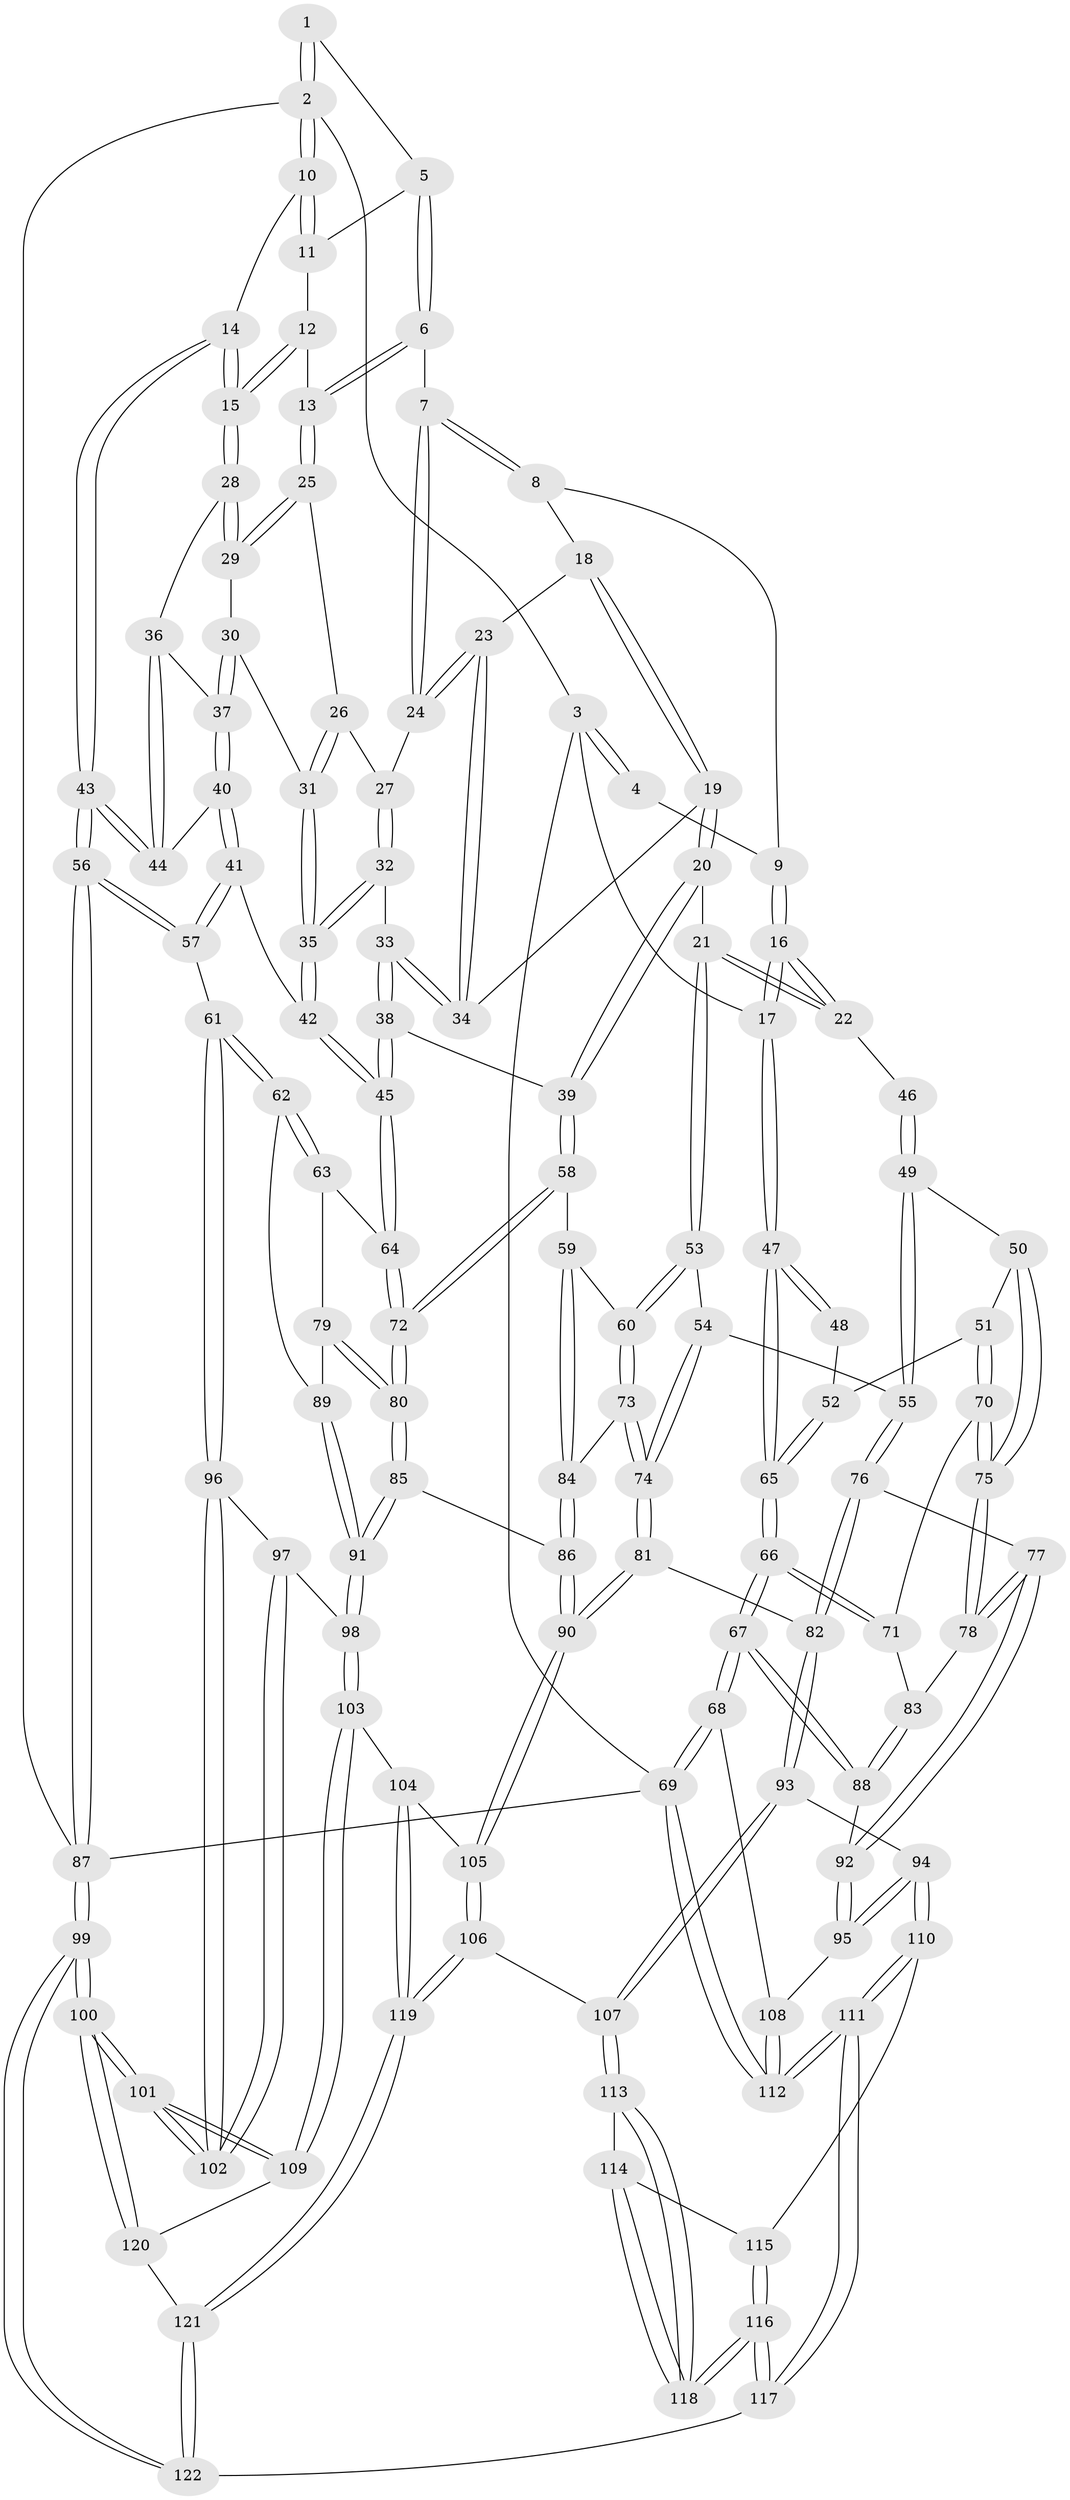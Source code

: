 // Generated by graph-tools (version 1.1) at 2025/51/03/09/25 03:51:02]
// undirected, 122 vertices, 302 edges
graph export_dot {
graph [start="1"]
  node [color=gray90,style=filled];
  1 [pos="+0.8166469051064489+0"];
  2 [pos="+1+0"];
  3 [pos="+0+0"];
  4 [pos="+0.42367587388912287+0"];
  5 [pos="+0.7995264035751788+0"];
  6 [pos="+0.7844289841778164+0.07203947204465587"];
  7 [pos="+0.7510398392451144+0.10083211069418578"];
  8 [pos="+0.504558933396281+0.07435616662674205"];
  9 [pos="+0.4716131029791321+0.045563147657296375"];
  10 [pos="+1+0"];
  11 [pos="+1+0.09078217659292283"];
  12 [pos="+0.9377591759090159+0.1316603683459039"];
  13 [pos="+0.8662580501025199+0.14600583791570257"];
  14 [pos="+1+0.28086042033321057"];
  15 [pos="+1+0.2768546633186179"];
  16 [pos="+0.36633899042149026+0.2025950947408694"];
  17 [pos="+0+0"];
  18 [pos="+0.5319433085367662+0.14319297036777123"];
  19 [pos="+0.512083932525432+0.27697661075525093"];
  20 [pos="+0.4368192174693488+0.3417312544551282"];
  21 [pos="+0.40946709464701414+0.34242006579772266"];
  22 [pos="+0.37035943907996155+0.30224339568816133"];
  23 [pos="+0.671497766745308+0.23963296298471318"];
  24 [pos="+0.707807737537143+0.20531081424487166"];
  25 [pos="+0.889584578676081+0.21530326852686943"];
  26 [pos="+0.8522394254942118+0.2541928400528258"];
  27 [pos="+0.7952078149368643+0.2710566582094144"];
  28 [pos="+1+0.28427920837298815"];
  29 [pos="+0.9715268179939145+0.2714218837878116"];
  30 [pos="+0.8783236708235566+0.33417510559159236"];
  31 [pos="+0.8569595185573001+0.33161556165494277"];
  32 [pos="+0.7920640577317293+0.3384854111668193"];
  33 [pos="+0.6660324144530029+0.3123413287400571"];
  34 [pos="+0.6593158978947556+0.27106922961040036"];
  35 [pos="+0.8078561426539836+0.3596032139612994"];
  36 [pos="+0.9887696894717918+0.32038273726828226"];
  37 [pos="+0.9113971970188836+0.3928140773031932"];
  38 [pos="+0.6474847308744492+0.3960125919719623"];
  39 [pos="+0.5777533782286348+0.43235510359955504"];
  40 [pos="+0.9036224329186415+0.4231833921942585"];
  41 [pos="+0.9004970505673858+0.42679480592545593"];
  42 [pos="+0.8047448449282864+0.4128610255259609"];
  43 [pos="+1+0.5317136856241301"];
  44 [pos="+0.9624435524505814+0.4205668377870899"];
  45 [pos="+0.7566887995319108+0.462948551203396"];
  46 [pos="+0.22105247165673+0.3130065907161454"];
  47 [pos="+0+0"];
  48 [pos="+0.12600018849951272+0.25649825991345115"];
  49 [pos="+0.2092268985505793+0.47931501202893795"];
  50 [pos="+0.17630408253093022+0.4831835958333724"];
  51 [pos="+0.13308177858658352+0.4641271823133593"];
  52 [pos="+0.12546800642126407+0.45679663685037336"];
  53 [pos="+0.38317843760728826+0.418731841271991"];
  54 [pos="+0.29232561303570676+0.4709689374883183"];
  55 [pos="+0.22333199680182736+0.4872154558854206"];
  56 [pos="+1+0.5487526521725725"];
  57 [pos="+0.933154745630377+0.5706672803502928"];
  58 [pos="+0.5685554266510123+0.5031990825312508"];
  59 [pos="+0.5432776534720498+0.522272263120364"];
  60 [pos="+0.40135344243821786+0.46982203920845295"];
  61 [pos="+0.873678712795146+0.6041005319356091"];
  62 [pos="+0.852913014976478+0.5936438246237761"];
  63 [pos="+0.759655162297659+0.483546329364983"];
  64 [pos="+0.7592231317299533+0.4826397183393515"];
  65 [pos="+0+0.34888248082923085"];
  66 [pos="+0+0.42285875423301506"];
  67 [pos="+0+0.6733827318815879"];
  68 [pos="+0+0.8719589431213266"];
  69 [pos="+0+1"];
  70 [pos="+0.04930385630288894+0.5350654032554466"];
  71 [pos="+0.00673401310627063+0.5262792937701083"];
  72 [pos="+0.6220306402166325+0.550542044035687"];
  73 [pos="+0.4040506521108714+0.5754940090750402"];
  74 [pos="+0.37740249704376316+0.628702937098363"];
  75 [pos="+0.11173808566929293+0.5954197440106032"];
  76 [pos="+0.2467216198287804+0.5757291642886538"];
  77 [pos="+0.11831575707836026+0.6289956380387689"];
  78 [pos="+0.11289911298747145+0.6162173012602556"];
  79 [pos="+0.6901499015859902+0.5978901297327982"];
  80 [pos="+0.6473385511519207+0.6141450306837243"];
  81 [pos="+0.3701420153306849+0.6537401591380885"];
  82 [pos="+0.3027975551163179+0.6476763338980048"];
  83 [pos="+0.03393241571787237+0.6072523243528429"];
  84 [pos="+0.5319704208621435+0.5381359425423549"];
  85 [pos="+0.6364179550181281+0.6588430033947603"];
  86 [pos="+0.525949051775325+0.6433808410604328"];
  87 [pos="+1+1"];
  88 [pos="+0+0.6748427723759599"];
  89 [pos="+0.774802309051949+0.6147410731933961"];
  90 [pos="+0.4210108092553432+0.7156826779340396"];
  91 [pos="+0.6645198733320072+0.7263594382102813"];
  92 [pos="+0.12303380308102559+0.7189927209691767"];
  93 [pos="+0.18412881827636401+0.7305158044455936"];
  94 [pos="+0.1524016570089687+0.7455375709871298"];
  95 [pos="+0.13658220285249256+0.7384229812240197"];
  96 [pos="+0.868074048764535+0.669857937505324"];
  97 [pos="+0.6860137452934436+0.7465850036407751"];
  98 [pos="+0.6677183692943122+0.7463385840142686"];
  99 [pos="+1+1"];
  100 [pos="+1+1"];
  101 [pos="+0.9472357242743055+0.8875771956533745"];
  102 [pos="+0.9328671340779704+0.8643889564070971"];
  103 [pos="+0.6397105646077895+0.7901078198413312"];
  104 [pos="+0.6045528496058751+0.7901793071443856"];
  105 [pos="+0.4267084797339772+0.7449150508384527"];
  106 [pos="+0.4040960324866353+0.8016013683764069"];
  107 [pos="+0.39151702995974846+0.8149059448719058"];
  108 [pos="+0.11960495743394713+0.7522987890344046"];
  109 [pos="+0.651417633477855+0.8326582717715716"];
  110 [pos="+0.15371256454097024+0.7487862412053811"];
  111 [pos="+0+1"];
  112 [pos="+0+1"];
  113 [pos="+0.3829097161289282+0.8272059086879499"];
  114 [pos="+0.21927366777039559+0.8056617045137573"];
  115 [pos="+0.18554711785123074+0.7971256071247602"];
  116 [pos="+0.2649121959479204+1"];
  117 [pos="+0.2607712186774797+1"];
  118 [pos="+0.3469118980420567+0.9170780896670078"];
  119 [pos="+0.5093779576182963+0.8988683534144787"];
  120 [pos="+0.6519161995820106+0.8563370470318925"];
  121 [pos="+0.58360612145604+1"];
  122 [pos="+0.5823221547991796+1"];
  1 -- 2;
  1 -- 2;
  1 -- 5;
  2 -- 3;
  2 -- 10;
  2 -- 10;
  2 -- 87;
  3 -- 4;
  3 -- 4;
  3 -- 17;
  3 -- 69;
  4 -- 9;
  5 -- 6;
  5 -- 6;
  5 -- 11;
  6 -- 7;
  6 -- 13;
  6 -- 13;
  7 -- 8;
  7 -- 8;
  7 -- 24;
  7 -- 24;
  8 -- 9;
  8 -- 18;
  9 -- 16;
  9 -- 16;
  10 -- 11;
  10 -- 11;
  10 -- 14;
  11 -- 12;
  12 -- 13;
  12 -- 15;
  12 -- 15;
  13 -- 25;
  13 -- 25;
  14 -- 15;
  14 -- 15;
  14 -- 43;
  14 -- 43;
  15 -- 28;
  15 -- 28;
  16 -- 17;
  16 -- 17;
  16 -- 22;
  16 -- 22;
  17 -- 47;
  17 -- 47;
  18 -- 19;
  18 -- 19;
  18 -- 23;
  19 -- 20;
  19 -- 20;
  19 -- 34;
  20 -- 21;
  20 -- 39;
  20 -- 39;
  21 -- 22;
  21 -- 22;
  21 -- 53;
  21 -- 53;
  22 -- 46;
  23 -- 24;
  23 -- 24;
  23 -- 34;
  23 -- 34;
  24 -- 27;
  25 -- 26;
  25 -- 29;
  25 -- 29;
  26 -- 27;
  26 -- 31;
  26 -- 31;
  27 -- 32;
  27 -- 32;
  28 -- 29;
  28 -- 29;
  28 -- 36;
  29 -- 30;
  30 -- 31;
  30 -- 37;
  30 -- 37;
  31 -- 35;
  31 -- 35;
  32 -- 33;
  32 -- 35;
  32 -- 35;
  33 -- 34;
  33 -- 34;
  33 -- 38;
  33 -- 38;
  35 -- 42;
  35 -- 42;
  36 -- 37;
  36 -- 44;
  36 -- 44;
  37 -- 40;
  37 -- 40;
  38 -- 39;
  38 -- 45;
  38 -- 45;
  39 -- 58;
  39 -- 58;
  40 -- 41;
  40 -- 41;
  40 -- 44;
  41 -- 42;
  41 -- 57;
  41 -- 57;
  42 -- 45;
  42 -- 45;
  43 -- 44;
  43 -- 44;
  43 -- 56;
  43 -- 56;
  45 -- 64;
  45 -- 64;
  46 -- 49;
  46 -- 49;
  47 -- 48;
  47 -- 48;
  47 -- 65;
  47 -- 65;
  48 -- 52;
  49 -- 50;
  49 -- 55;
  49 -- 55;
  50 -- 51;
  50 -- 75;
  50 -- 75;
  51 -- 52;
  51 -- 70;
  51 -- 70;
  52 -- 65;
  52 -- 65;
  53 -- 54;
  53 -- 60;
  53 -- 60;
  54 -- 55;
  54 -- 74;
  54 -- 74;
  55 -- 76;
  55 -- 76;
  56 -- 57;
  56 -- 57;
  56 -- 87;
  56 -- 87;
  57 -- 61;
  58 -- 59;
  58 -- 72;
  58 -- 72;
  59 -- 60;
  59 -- 84;
  59 -- 84;
  60 -- 73;
  60 -- 73;
  61 -- 62;
  61 -- 62;
  61 -- 96;
  61 -- 96;
  62 -- 63;
  62 -- 63;
  62 -- 89;
  63 -- 64;
  63 -- 79;
  64 -- 72;
  64 -- 72;
  65 -- 66;
  65 -- 66;
  66 -- 67;
  66 -- 67;
  66 -- 71;
  66 -- 71;
  67 -- 68;
  67 -- 68;
  67 -- 88;
  67 -- 88;
  68 -- 69;
  68 -- 69;
  68 -- 108;
  69 -- 112;
  69 -- 112;
  69 -- 87;
  70 -- 71;
  70 -- 75;
  70 -- 75;
  71 -- 83;
  72 -- 80;
  72 -- 80;
  73 -- 74;
  73 -- 74;
  73 -- 84;
  74 -- 81;
  74 -- 81;
  75 -- 78;
  75 -- 78;
  76 -- 77;
  76 -- 82;
  76 -- 82;
  77 -- 78;
  77 -- 78;
  77 -- 92;
  77 -- 92;
  78 -- 83;
  79 -- 80;
  79 -- 80;
  79 -- 89;
  80 -- 85;
  80 -- 85;
  81 -- 82;
  81 -- 90;
  81 -- 90;
  82 -- 93;
  82 -- 93;
  83 -- 88;
  83 -- 88;
  84 -- 86;
  84 -- 86;
  85 -- 86;
  85 -- 91;
  85 -- 91;
  86 -- 90;
  86 -- 90;
  87 -- 99;
  87 -- 99;
  88 -- 92;
  89 -- 91;
  89 -- 91;
  90 -- 105;
  90 -- 105;
  91 -- 98;
  91 -- 98;
  92 -- 95;
  92 -- 95;
  93 -- 94;
  93 -- 107;
  93 -- 107;
  94 -- 95;
  94 -- 95;
  94 -- 110;
  94 -- 110;
  95 -- 108;
  96 -- 97;
  96 -- 102;
  96 -- 102;
  97 -- 98;
  97 -- 102;
  97 -- 102;
  98 -- 103;
  98 -- 103;
  99 -- 100;
  99 -- 100;
  99 -- 122;
  99 -- 122;
  100 -- 101;
  100 -- 101;
  100 -- 120;
  100 -- 120;
  101 -- 102;
  101 -- 102;
  101 -- 109;
  101 -- 109;
  103 -- 104;
  103 -- 109;
  103 -- 109;
  104 -- 105;
  104 -- 119;
  104 -- 119;
  105 -- 106;
  105 -- 106;
  106 -- 107;
  106 -- 119;
  106 -- 119;
  107 -- 113;
  107 -- 113;
  108 -- 112;
  108 -- 112;
  109 -- 120;
  110 -- 111;
  110 -- 111;
  110 -- 115;
  111 -- 112;
  111 -- 112;
  111 -- 117;
  111 -- 117;
  113 -- 114;
  113 -- 118;
  113 -- 118;
  114 -- 115;
  114 -- 118;
  114 -- 118;
  115 -- 116;
  115 -- 116;
  116 -- 117;
  116 -- 117;
  116 -- 118;
  116 -- 118;
  117 -- 122;
  119 -- 121;
  119 -- 121;
  120 -- 121;
  121 -- 122;
  121 -- 122;
}
